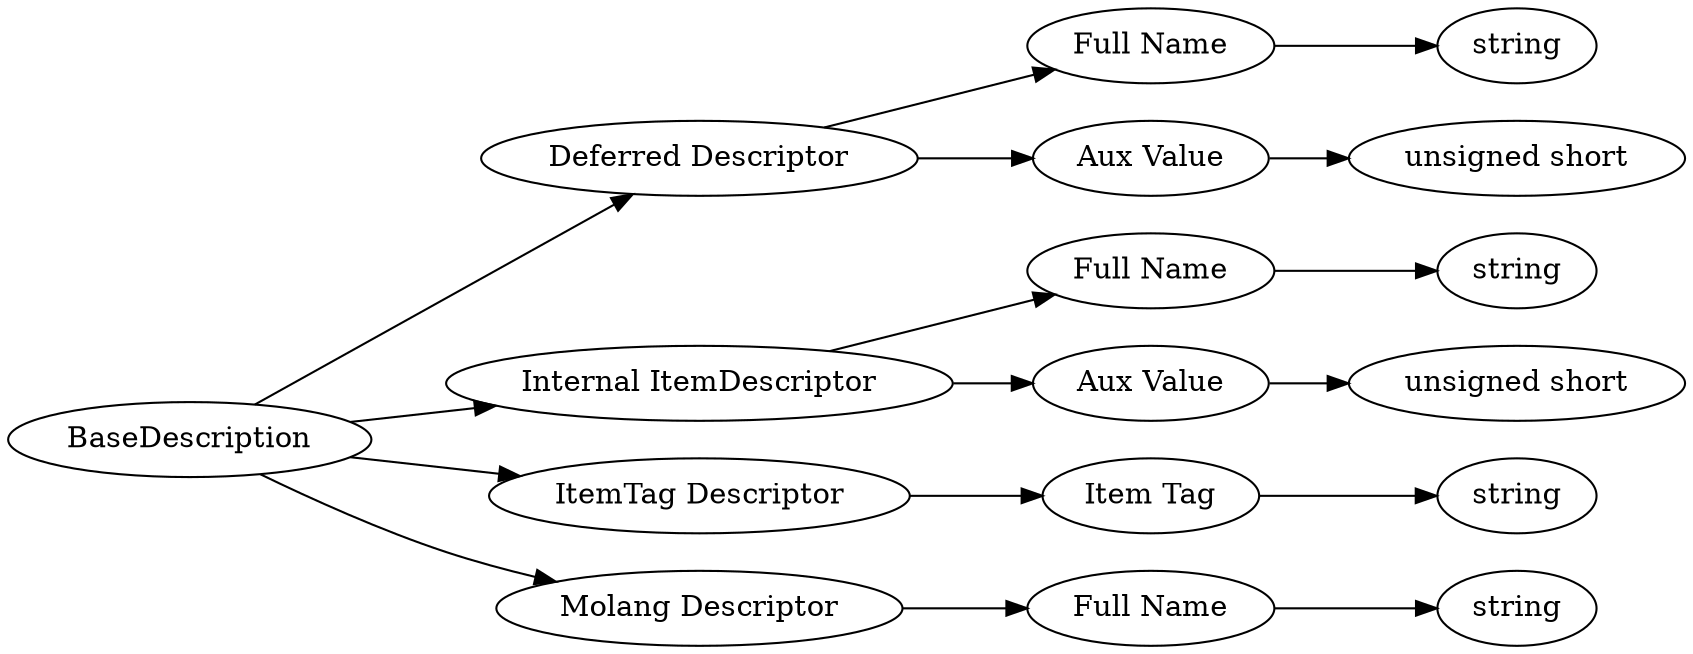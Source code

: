 digraph "BaseDescription" {
rankdir = LR
1
1 -> 2
2 -> 3
3 -> 4
2 -> 5
5 -> 6
1 -> 7
7 -> 8
8 -> 9
7 -> 10
10 -> 11
1 -> 12
12 -> 13
13 -> 14
1 -> 15
15 -> 16
16 -> 17

1 [label="BaseDescription",comment="name: \"BaseDescription\", typeName: \"\", id: 1, branchId: 0, recurseId: -1, attributes: 0, notes: \"\""];
2 [label="Deferred Descriptor",comment="name: \"Deferred Descriptor\", typeName: \"\", id: 2, branchId: 0, recurseId: -1, attributes: 0, notes: \"\""];
3 [label="Full Name",comment="name: \"Full Name\", typeName: \"\", id: 3, branchId: 0, recurseId: -1, attributes: 0, notes: \"\""];
4 [label="string",comment="name: \"string\", typeName: \"\", id: 4, branchId: 0, recurseId: -1, attributes: 512, notes: \"\""];
5 [label="Aux Value",comment="name: \"Aux Value\", typeName: \"\", id: 5, branchId: 0, recurseId: -1, attributes: 0, notes: \"\""];
6 [label="unsigned short",comment="name: \"unsigned short\", typeName: \"\", id: 6, branchId: 0, recurseId: -1, attributes: 512, notes: \"\""];
7 [label="Internal ItemDescriptor",comment="name: \"Internal ItemDescriptor\", typeName: \"\", id: 7, branchId: 0, recurseId: -1, attributes: 0, notes: \"\""];
8 [label="Full Name",comment="name: \"Full Name\", typeName: \"\", id: 8, branchId: 0, recurseId: -1, attributes: 0, notes: \"\""];
9 [label="string",comment="name: \"string\", typeName: \"\", id: 9, branchId: 0, recurseId: -1, attributes: 512, notes: \"\""];
10 [label="Aux Value",comment="name: \"Aux Value\", typeName: \"\", id: 10, branchId: 0, recurseId: -1, attributes: 0, notes: \"\""];
11 [label="unsigned short",comment="name: \"unsigned short\", typeName: \"\", id: 11, branchId: 0, recurseId: -1, attributes: 512, notes: \"\""];
12 [label="ItemTag Descriptor",comment="name: \"ItemTag Descriptor\", typeName: \"\", id: 12, branchId: 0, recurseId: -1, attributes: 0, notes: \"\""];
13 [label="Item Tag",comment="name: \"Item Tag\", typeName: \"\", id: 13, branchId: 0, recurseId: -1, attributes: 0, notes: \"\""];
14 [label="string",comment="name: \"string\", typeName: \"\", id: 14, branchId: 0, recurseId: -1, attributes: 512, notes: \"\""];
15 [label="Molang Descriptor",comment="name: \"Molang Descriptor\", typeName: \"\", id: 15, branchId: 0, recurseId: -1, attributes: 0, notes: \"\""];
16 [label="Full Name",comment="name: \"Full Name\", typeName: \"\", id: 16, branchId: 0, recurseId: -1, attributes: 0, notes: \"\""];
17 [label="string",comment="name: \"string\", typeName: \"\", id: 17, branchId: 0, recurseId: -1, attributes: 512, notes: \"\""];
{ rank = max;4;6;9;11;14;17}

}
